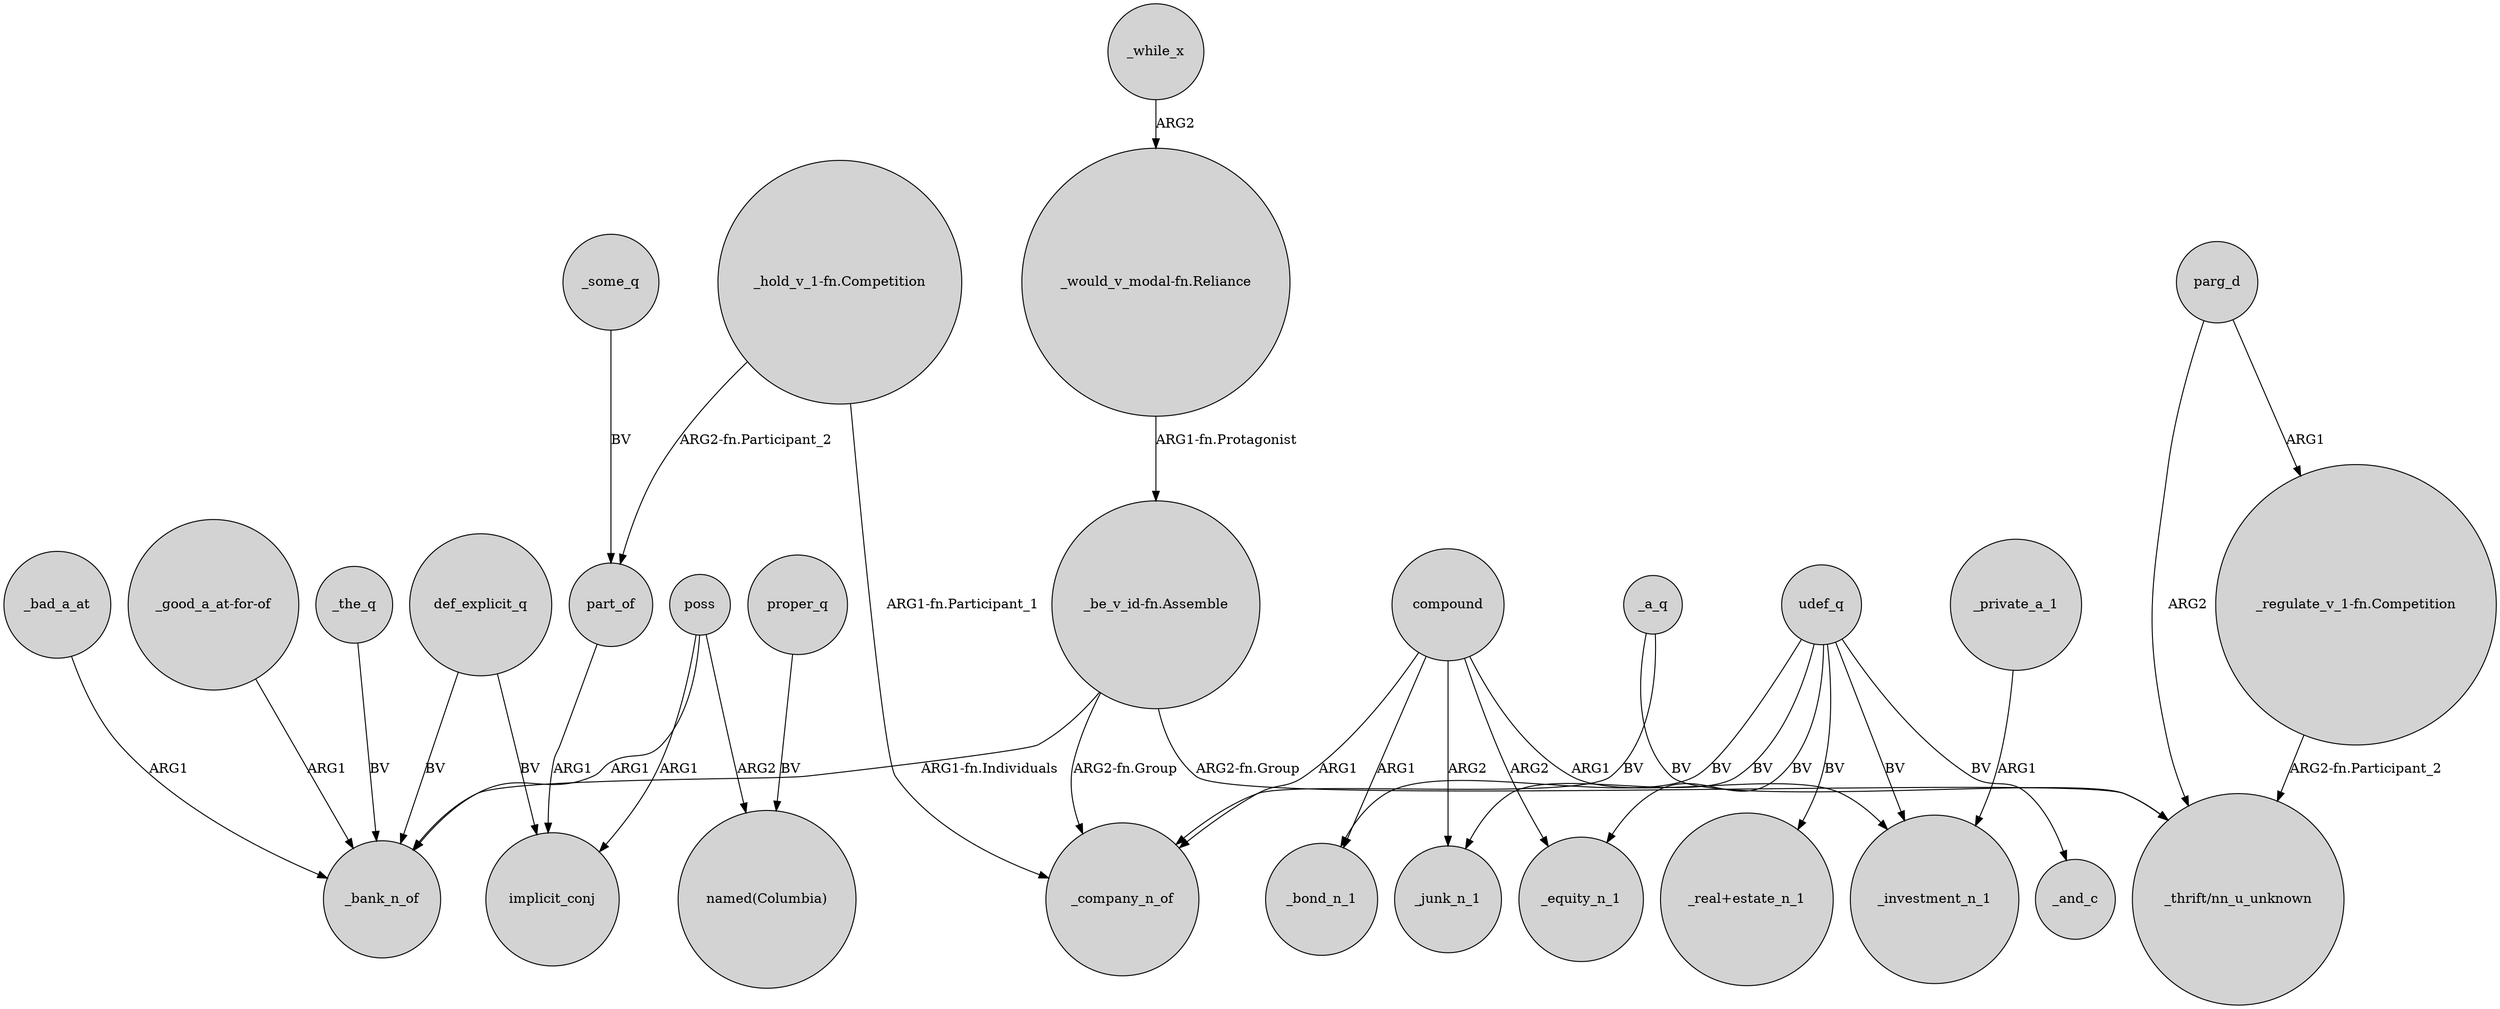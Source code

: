 digraph {
	node [shape=circle style=filled]
	_bad_a_at -> _bank_n_of [label=ARG1]
	_the_q -> _bank_n_of [label=BV]
	udef_q -> _bond_n_1 [label=BV]
	def_explicit_q -> _bank_n_of [label=BV]
	_while_x -> "_would_v_modal-fn.Reliance" [label=ARG2]
	poss -> implicit_conj [label=ARG1]
	compound -> _investment_n_1 [label=ARG1]
	_a_q -> "_thrift/nn_u_unknown" [label=BV]
	compound -> _bond_n_1 [label=ARG1]
	"_hold_v_1-fn.Competition" -> part_of [label="ARG2-fn.Participant_2"]
	udef_q -> _equity_n_1 [label=BV]
	_a_q -> _company_n_of [label=BV]
	compound -> _company_n_of [label=ARG1]
	compound -> _junk_n_1 [label=ARG2]
	compound -> _equity_n_1 [label=ARG2]
	"_be_v_id-fn.Assemble" -> _company_n_of [label="ARG2-fn.Group"]
	udef_q -> _and_c [label=BV]
	poss -> "named(Columbia)" [label=ARG2]
	poss -> _bank_n_of [label=ARG1]
	parg_d -> "_regulate_v_1-fn.Competition" [label=ARG1]
	part_of -> implicit_conj [label=ARG1]
	parg_d -> "_thrift/nn_u_unknown" [label=ARG2]
	"_hold_v_1-fn.Competition" -> _company_n_of [label="ARG1-fn.Participant_1"]
	"_be_v_id-fn.Assemble" -> "_thrift/nn_u_unknown" [label="ARG2-fn.Group"]
	_some_q -> part_of [label=BV]
	proper_q -> "named(Columbia)" [label=BV]
	udef_q -> _investment_n_1 [label=BV]
	_private_a_1 -> _investment_n_1 [label=ARG1]
	"_be_v_id-fn.Assemble" -> _bank_n_of [label="ARG1-fn.Individuals"]
	udef_q -> _junk_n_1 [label=BV]
	def_explicit_q -> implicit_conj [label=BV]
	udef_q -> "_real+estate_n_1" [label=BV]
	"_would_v_modal-fn.Reliance" -> "_be_v_id-fn.Assemble" [label="ARG1-fn.Protagonist"]
	"_good_a_at-for-of" -> _bank_n_of [label=ARG1]
	"_regulate_v_1-fn.Competition" -> "_thrift/nn_u_unknown" [label="ARG2-fn.Participant_2"]
}
